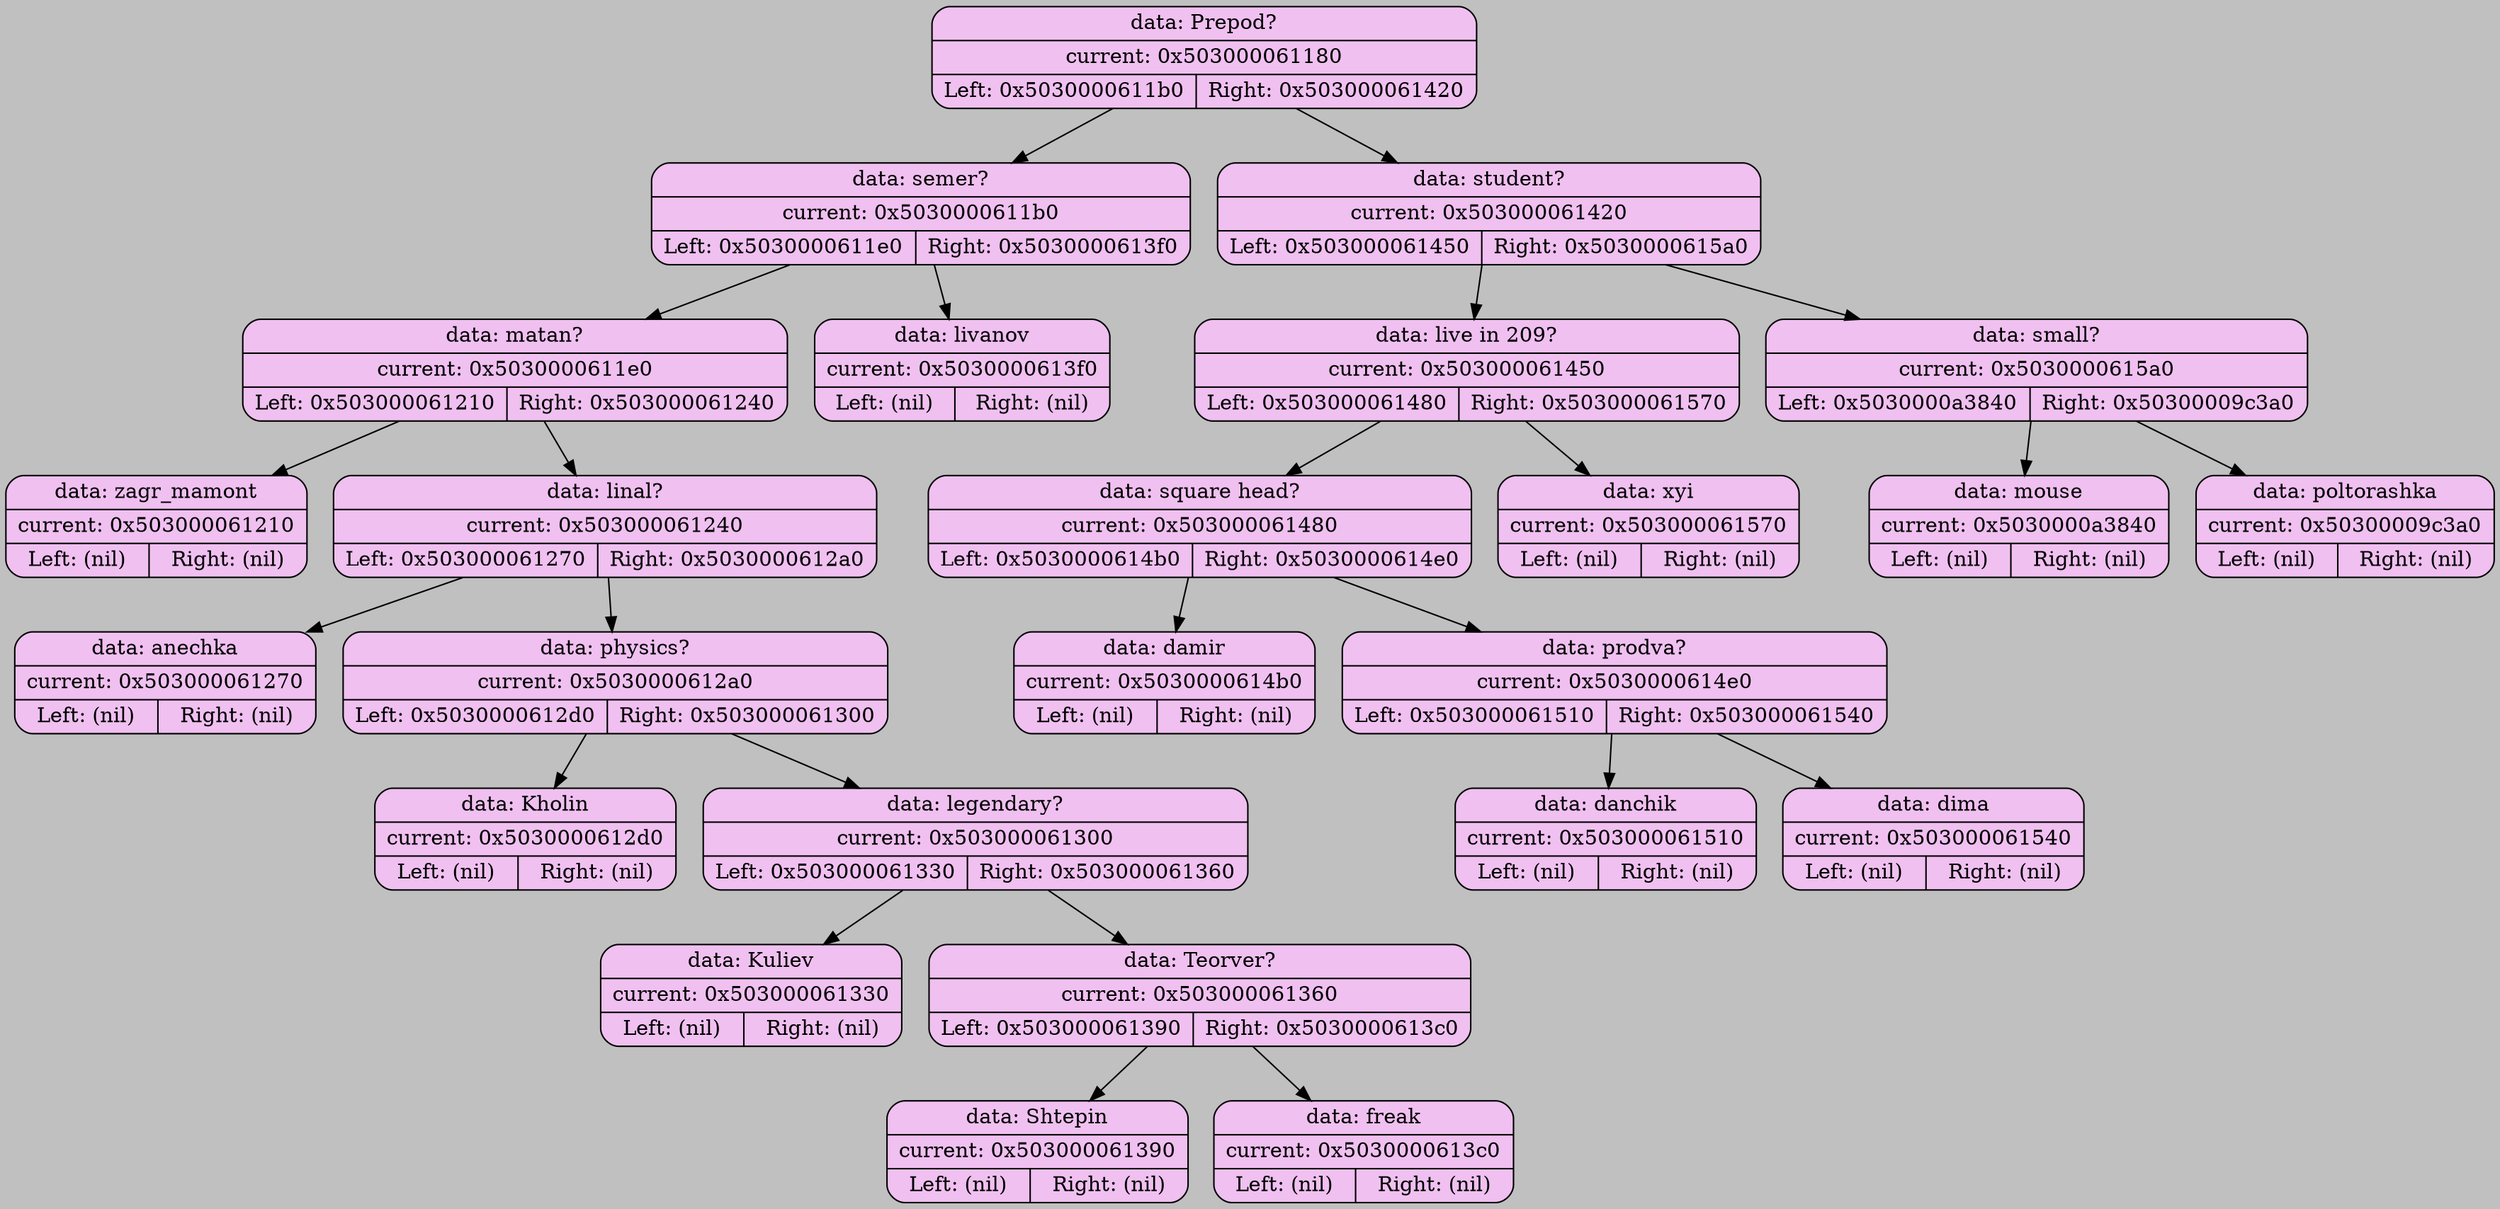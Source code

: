 digraph BinaryTree {
    bgcolor="#C0C0C0";

    node [shape=record];
    "0x503000061180" [shape=Mrecord, style=filled; fillcolor="#F0C0F0"; label="{data: Prepod? | current: 0x503000061180 | { Left: 0x5030000611b0 | Right: 0x503000061420 } }"];
    "0x503000061180" -> "0x5030000611b0";
    "0x5030000611b0" [shape=Mrecord, style=filled; fillcolor="#F0C0F0"; label="{data: semer? | current: 0x5030000611b0 | { Left: 0x5030000611e0 | Right: 0x5030000613f0 } }"];
    "0x5030000611b0" -> "0x5030000611e0";
    "0x5030000611e0" [shape=Mrecord, style=filled; fillcolor="#F0C0F0"; label="{data: matan? | current: 0x5030000611e0 | { Left: 0x503000061210 | Right: 0x503000061240 } }"];
    "0x5030000611e0" -> "0x503000061210";
    "0x503000061210" [shape=Mrecord, style=filled; fillcolor="#F0C0F0"; label="{data: zagr_mamont | current: 0x503000061210 | { Left: (nil) | Right: (nil) } }"];
    "0x5030000611e0" -> "0x503000061240";
    "0x503000061240" [shape=Mrecord, style=filled; fillcolor="#F0C0F0"; label="{data: linal? | current: 0x503000061240 | { Left: 0x503000061270 | Right: 0x5030000612a0 } }"];
    "0x503000061240" -> "0x503000061270";
    "0x503000061270" [shape=Mrecord, style=filled; fillcolor="#F0C0F0"; label="{data: anechka | current: 0x503000061270 | { Left: (nil) | Right: (nil) } }"];
    "0x503000061240" -> "0x5030000612a0";
    "0x5030000612a0" [shape=Mrecord, style=filled; fillcolor="#F0C0F0"; label="{data: physics? | current: 0x5030000612a0 | { Left: 0x5030000612d0 | Right: 0x503000061300 } }"];
    "0x5030000612a0" -> "0x5030000612d0";
    "0x5030000612d0" [shape=Mrecord, style=filled; fillcolor="#F0C0F0"; label="{data: Kholin | current: 0x5030000612d0 | { Left: (nil) | Right: (nil) } }"];
    "0x5030000612a0" -> "0x503000061300";
    "0x503000061300" [shape=Mrecord, style=filled; fillcolor="#F0C0F0"; label="{data: legendary? | current: 0x503000061300 | { Left: 0x503000061330 | Right: 0x503000061360 } }"];
    "0x503000061300" -> "0x503000061330";
    "0x503000061330" [shape=Mrecord, style=filled; fillcolor="#F0C0F0"; label="{data: Kuliev | current: 0x503000061330 | { Left: (nil) | Right: (nil) } }"];
    "0x503000061300" -> "0x503000061360";
    "0x503000061360" [shape=Mrecord, style=filled; fillcolor="#F0C0F0"; label="{data: Teorver? | current: 0x503000061360 | { Left: 0x503000061390 | Right: 0x5030000613c0 } }"];
    "0x503000061360" -> "0x503000061390";
    "0x503000061390" [shape=Mrecord, style=filled; fillcolor="#F0C0F0"; label="{data: Shtepin | current: 0x503000061390 | { Left: (nil) | Right: (nil) } }"];
    "0x503000061360" -> "0x5030000613c0";
    "0x5030000613c0" [shape=Mrecord, style=filled; fillcolor="#F0C0F0"; label="{data: freak | current: 0x5030000613c0 | { Left: (nil) | Right: (nil) } }"];
    "0x5030000611b0" -> "0x5030000613f0";
    "0x5030000613f0" [shape=Mrecord, style=filled; fillcolor="#F0C0F0"; label="{data: livanov | current: 0x5030000613f0 | { Left: (nil) | Right: (nil) } }"];
    "0x503000061180" -> "0x503000061420";
    "0x503000061420" [shape=Mrecord, style=filled; fillcolor="#F0C0F0"; label="{data: student? | current: 0x503000061420 | { Left: 0x503000061450 | Right: 0x5030000615a0 } }"];
    "0x503000061420" -> "0x503000061450";
    "0x503000061450" [shape=Mrecord, style=filled; fillcolor="#F0C0F0"; label="{data: live in 209? | current: 0x503000061450 | { Left: 0x503000061480 | Right: 0x503000061570 } }"];
    "0x503000061450" -> "0x503000061480";
    "0x503000061480" [shape=Mrecord, style=filled; fillcolor="#F0C0F0"; label="{data: square head? | current: 0x503000061480 | { Left: 0x5030000614b0 | Right: 0x5030000614e0 } }"];
    "0x503000061480" -> "0x5030000614b0";
    "0x5030000614b0" [shape=Mrecord, style=filled; fillcolor="#F0C0F0"; label="{data: damir | current: 0x5030000614b0 | { Left: (nil) | Right: (nil) } }"];
    "0x503000061480" -> "0x5030000614e0";
    "0x5030000614e0" [shape=Mrecord, style=filled; fillcolor="#F0C0F0"; label="{data: prodva? | current: 0x5030000614e0 | { Left: 0x503000061510 | Right: 0x503000061540 } }"];
    "0x5030000614e0" -> "0x503000061510";
    "0x503000061510" [shape=Mrecord, style=filled; fillcolor="#F0C0F0"; label="{data: danchik | current: 0x503000061510 | { Left: (nil) | Right: (nil) } }"];
    "0x5030000614e0" -> "0x503000061540";
    "0x503000061540" [shape=Mrecord, style=filled; fillcolor="#F0C0F0"; label="{data: dima | current: 0x503000061540 | { Left: (nil) | Right: (nil) } }"];
    "0x503000061450" -> "0x503000061570";
    "0x503000061570" [shape=Mrecord, style=filled; fillcolor="#F0C0F0"; label="{data: xyi | current: 0x503000061570 | { Left: (nil) | Right: (nil) } }"];
    "0x503000061420" -> "0x5030000615a0";
    "0x5030000615a0" [shape=Mrecord, style=filled; fillcolor="#F0C0F0"; label="{data: small? | current: 0x5030000615a0 | { Left: 0x5030000a3840 | Right: 0x50300009c3a0 } }"];
    "0x5030000615a0" -> "0x5030000a3840";
    "0x5030000a3840" [shape=Mrecord, style=filled; fillcolor="#F0C0F0"; label="{data: mouse | current: 0x5030000a3840 | { Left: (nil) | Right: (nil) } }"];
    "0x5030000615a0" -> "0x50300009c3a0";
    "0x50300009c3a0" [shape=Mrecord, style=filled; fillcolor="#F0C0F0"; label="{data: poltorashka | current: 0x50300009c3a0 | { Left: (nil) | Right: (nil) } }"];
}
